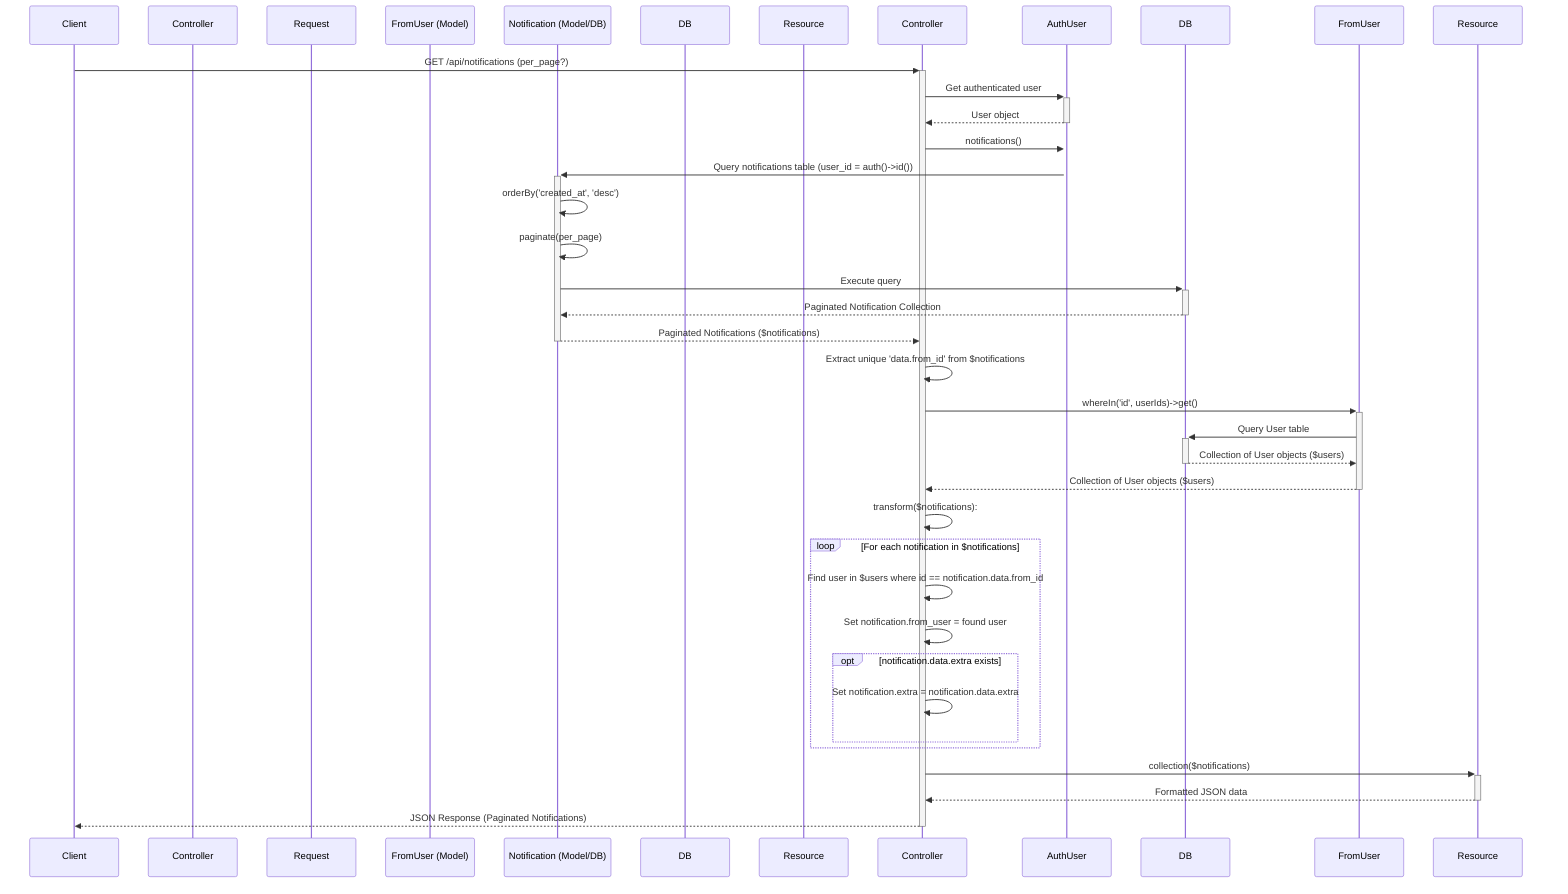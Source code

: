 sequenceDiagram
    participant Client
    participant NotificationController as Controller
    participant Request
    participant User as AuthUser (Model)
    participant Notification as Notification (Model/DB)
    participant User as FromUser (Model)
    participant Database as DB
    participant NotificationResource as Resource

    Client->>+Controller: GET /api/notifications (per_page?)
    Controller->>+AuthUser: Get authenticated user
    AuthUser-->>-Controller: User object
    Controller->>+AuthUser: notifications()
    AuthUser->>+Notification: Query notifications table (user_id = auth()->id())
    Notification->>Notification: orderBy('created_at', 'desc')
    Notification->>Notification: paginate(per_page)
    Notification->>+DB: Execute query
    DB-->>-Notification: Paginated Notification Collection
    Notification-->>-Controller: Paginated Notifications ($notifications)
    Controller->>Controller: Extract unique 'data.from_id' from $notifications
    Controller->>+FromUser: whereIn('id', userIds)->get()
    FromUser->>+DB: Query User table
    DB-->>-FromUser: Collection of User objects ($users)
    FromUser-->>-Controller: Collection of User objects ($users)
    Controller->>Controller: transform($notifications):
    loop For each notification in $notifications
        Controller->>Controller: Find user in $users where id == notification.data.from_id
        Controller->>Controller: Set notification.from_user = found user
        opt notification.data.extra exists
            Controller->>Controller: Set notification.extra = notification.data.extra
        end
    end
    Controller->>+Resource: collection($notifications)
    Resource-->>-Controller: Formatted JSON data
    Controller-->>-Client: JSON Response (Paginated Notifications)